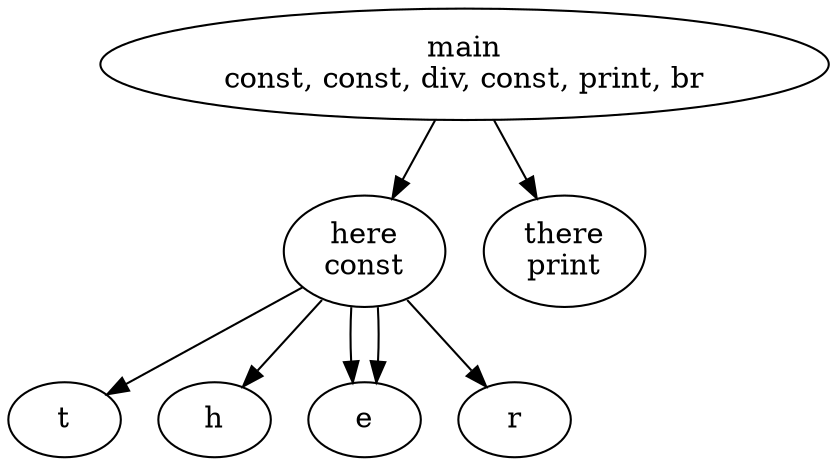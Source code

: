 digraph CFG {
    "main" [label="main\nconst, const, div, const, print, br"];
    "here" [label="here\nconst"];
    "there" [label="there\nprint"];
    "main" -> "there";
    "main" -> "here";
    "here" -> "t";
    "here" -> "h";
    "here" -> "e";
    "here" -> "r";
    "here" -> "e";
}
